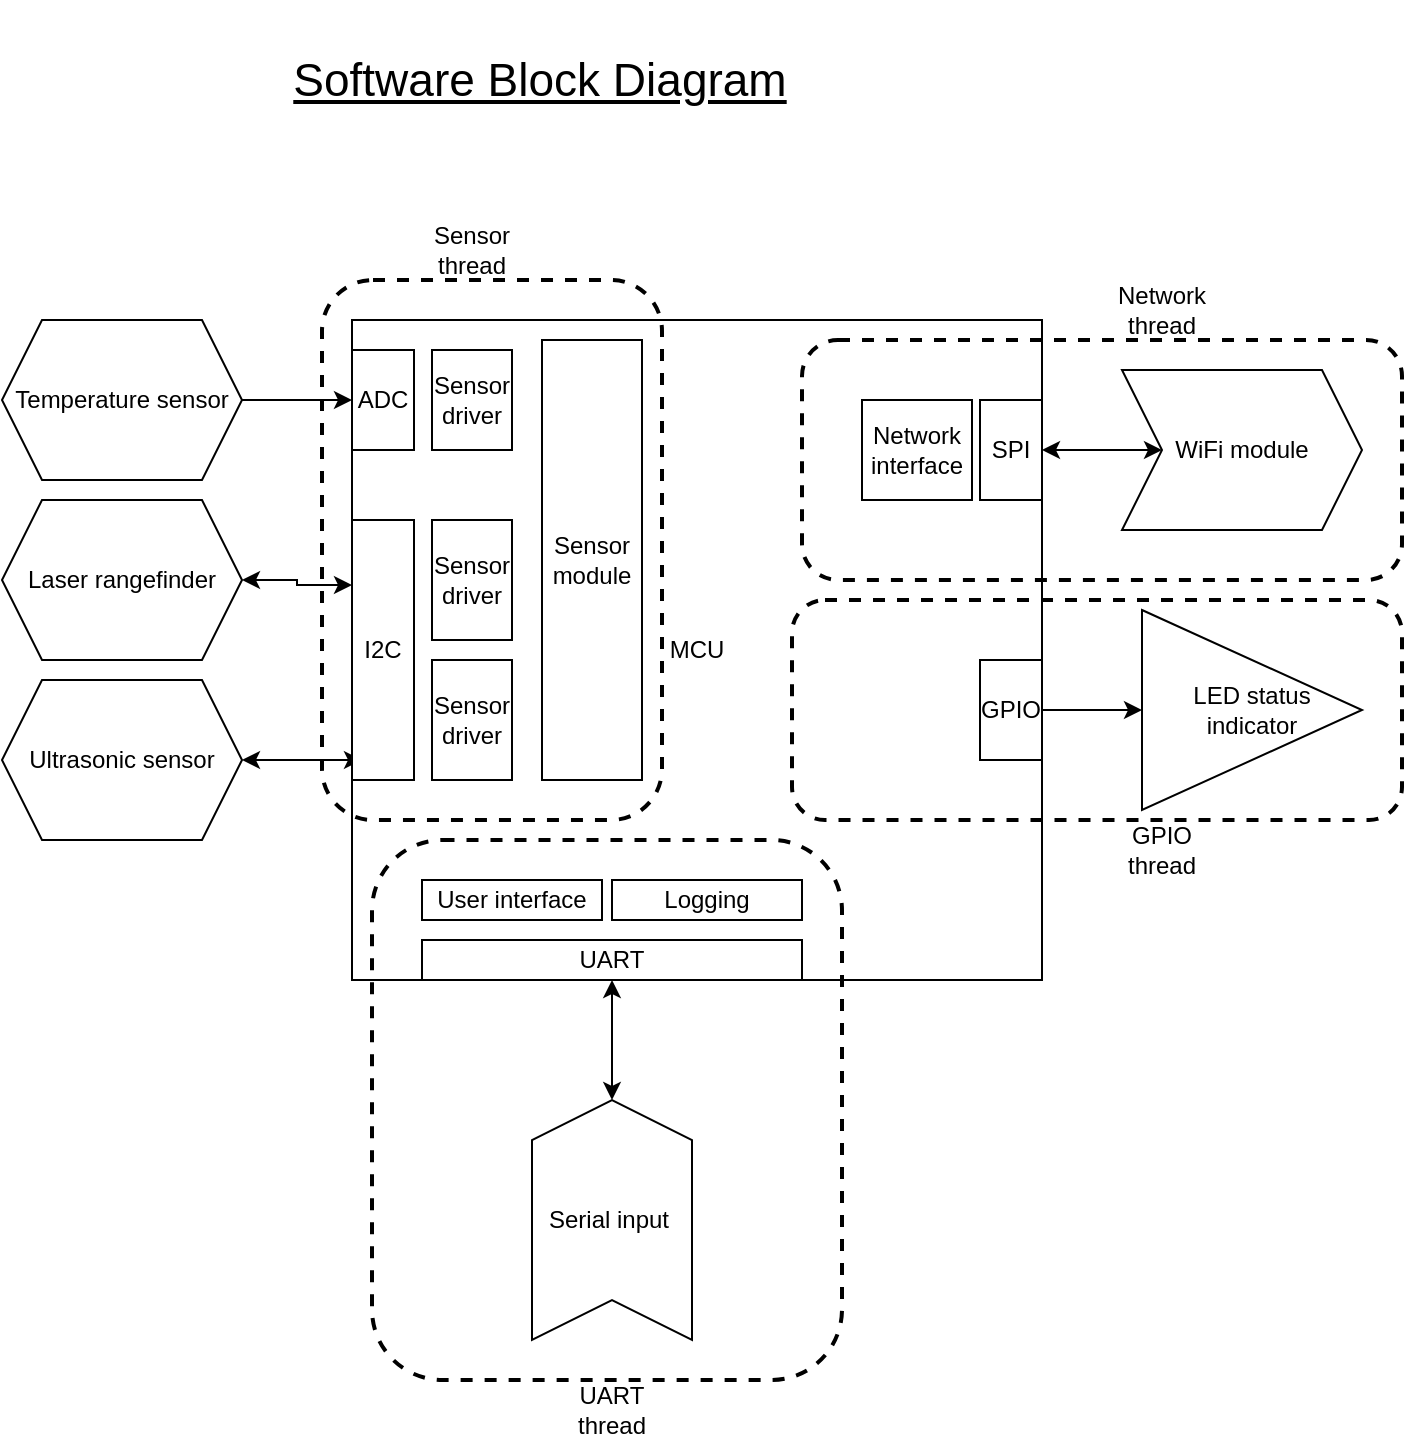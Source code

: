 <mxfile version="17.2.1" type="device"><diagram id="vXbTf4HWV8tvCtASuvis" name="Page-1"><mxGraphModel dx="1102" dy="905" grid="1" gridSize="10" guides="1" tooltips="1" connect="1" arrows="1" fold="1" page="1" pageScale="1" pageWidth="850" pageHeight="1100" math="0" shadow="0"><root><mxCell id="0"/><mxCell id="1" parent="0"/><mxCell id="j8OAbb87NsEk7KDn_sJx-26" value="&lt;font style=&quot;font-size: 23px&quot;&gt;&lt;u&gt;Software Block Diagram&lt;/u&gt;&lt;/font&gt;" style="text;html=1;strokeColor=none;fillColor=none;align=center;verticalAlign=middle;whiteSpace=wrap;rounded=0;" vertex="1" parent="1"><mxGeometry x="110" y="10" width="377.5" height="80" as="geometry"/></mxCell><mxCell id="j8OAbb87NsEk7KDn_sJx-27" value="MCU" style="rounded=0;whiteSpace=wrap;html=1;" vertex="1" parent="1"><mxGeometry x="205" y="170" width="345" height="330" as="geometry"/></mxCell><mxCell id="j8OAbb87NsEk7KDn_sJx-36" style="edgeStyle=orthogonalEdgeStyle;rounded=0;orthogonalLoop=1;jettySize=auto;html=1;exitX=1;exitY=0.5;exitDx=0;exitDy=0;entryX=0;entryY=0.5;entryDx=0;entryDy=0;" edge="1" parent="1" source="j8OAbb87NsEk7KDn_sJx-29" target="j8OAbb87NsEk7KDn_sJx-33"><mxGeometry relative="1" as="geometry"/></mxCell><mxCell id="j8OAbb87NsEk7KDn_sJx-29" value="Temperature sensor" style="shape=hexagon;perimeter=hexagonPerimeter2;whiteSpace=wrap;html=1;fixedSize=1;" vertex="1" parent="1"><mxGeometry x="30" y="170" width="120" height="80" as="geometry"/></mxCell><mxCell id="j8OAbb87NsEk7KDn_sJx-34" style="edgeStyle=orthogonalEdgeStyle;rounded=0;orthogonalLoop=1;jettySize=auto;html=1;exitX=1;exitY=0.5;exitDx=0;exitDy=0;entryX=0;entryY=0.25;entryDx=0;entryDy=0;startArrow=classic;startFill=1;" edge="1" parent="1" source="j8OAbb87NsEk7KDn_sJx-30" target="j8OAbb87NsEk7KDn_sJx-32"><mxGeometry relative="1" as="geometry"/></mxCell><mxCell id="j8OAbb87NsEk7KDn_sJx-30" value="Laser rangefinder" style="shape=hexagon;perimeter=hexagonPerimeter2;whiteSpace=wrap;html=1;fixedSize=1;" vertex="1" parent="1"><mxGeometry x="30" y="260" width="120" height="80" as="geometry"/></mxCell><mxCell id="j8OAbb87NsEk7KDn_sJx-35" style="edgeStyle=orthogonalEdgeStyle;rounded=0;orthogonalLoop=1;jettySize=auto;html=1;exitX=1;exitY=0.5;exitDx=0;exitDy=0;entryX=0.161;entryY=0.923;entryDx=0;entryDy=0;entryPerimeter=0;startArrow=classic;startFill=1;" edge="1" parent="1" source="j8OAbb87NsEk7KDn_sJx-31" target="j8OAbb87NsEk7KDn_sJx-32"><mxGeometry relative="1" as="geometry"/></mxCell><mxCell id="j8OAbb87NsEk7KDn_sJx-31" value="Ultrasonic sensor" style="shape=hexagon;perimeter=hexagonPerimeter2;whiteSpace=wrap;html=1;fixedSize=1;" vertex="1" parent="1"><mxGeometry x="30" y="350" width="120" height="80" as="geometry"/></mxCell><mxCell id="j8OAbb87NsEk7KDn_sJx-32" value="I2C" style="rounded=0;whiteSpace=wrap;html=1;" vertex="1" parent="1"><mxGeometry x="205" y="270" width="31" height="130" as="geometry"/></mxCell><mxCell id="j8OAbb87NsEk7KDn_sJx-33" value="ADC" style="rounded=0;whiteSpace=wrap;html=1;" vertex="1" parent="1"><mxGeometry x="205" y="185" width="31" height="50" as="geometry"/></mxCell><mxCell id="j8OAbb87NsEk7KDn_sJx-37" value="Sensor&lt;br&gt;driver" style="rounded=0;whiteSpace=wrap;html=1;" vertex="1" parent="1"><mxGeometry x="245" y="270" width="40" height="60" as="geometry"/></mxCell><mxCell id="j8OAbb87NsEk7KDn_sJx-38" value="Sensor&lt;br&gt;driver" style="rounded=0;whiteSpace=wrap;html=1;" vertex="1" parent="1"><mxGeometry x="245" y="340" width="40" height="60" as="geometry"/></mxCell><mxCell id="j8OAbb87NsEk7KDn_sJx-39" value="Sensor&lt;br&gt;module" style="rounded=0;whiteSpace=wrap;html=1;" vertex="1" parent="1"><mxGeometry x="300" y="180" width="50" height="220" as="geometry"/></mxCell><mxCell id="j8OAbb87NsEk7KDn_sJx-40" value="Sensor&lt;br&gt;driver" style="rounded=0;whiteSpace=wrap;html=1;" vertex="1" parent="1"><mxGeometry x="245" y="185" width="40" height="50" as="geometry"/></mxCell><mxCell id="j8OAbb87NsEk7KDn_sJx-41" value="UART" style="rounded=0;whiteSpace=wrap;html=1;" vertex="1" parent="1"><mxGeometry x="240" y="480" width="190" height="20" as="geometry"/></mxCell><mxCell id="j8OAbb87NsEk7KDn_sJx-44" style="edgeStyle=orthogonalEdgeStyle;rounded=0;orthogonalLoop=1;jettySize=auto;html=1;exitX=1;exitY=0.5;exitDx=0;exitDy=0;startArrow=classic;startFill=1;" edge="1" parent="1" source="j8OAbb87NsEk7KDn_sJx-42" target="j8OAbb87NsEk7KDn_sJx-43"><mxGeometry relative="1" as="geometry"/></mxCell><mxCell id="j8OAbb87NsEk7KDn_sJx-42" value="SPI" style="rounded=0;whiteSpace=wrap;html=1;" vertex="1" parent="1"><mxGeometry x="519" y="210" width="31" height="50" as="geometry"/></mxCell><mxCell id="j8OAbb87NsEk7KDn_sJx-43" value="WiFi module" style="shape=step;perimeter=stepPerimeter;whiteSpace=wrap;html=1;fixedSize=1;" vertex="1" parent="1"><mxGeometry x="590" y="195" width="120" height="80" as="geometry"/></mxCell><mxCell id="j8OAbb87NsEk7KDn_sJx-45" value="Network&lt;br&gt;interface" style="rounded=0;whiteSpace=wrap;html=1;" vertex="1" parent="1"><mxGeometry x="460" y="210" width="55" height="50" as="geometry"/></mxCell><mxCell id="j8OAbb87NsEk7KDn_sJx-47" value="User interface" style="rounded=0;whiteSpace=wrap;html=1;" vertex="1" parent="1"><mxGeometry x="240" y="450" width="90" height="20" as="geometry"/></mxCell><mxCell id="j8OAbb87NsEk7KDn_sJx-50" style="edgeStyle=orthogonalEdgeStyle;rounded=0;orthogonalLoop=1;jettySize=auto;html=1;entryX=0.5;entryY=1;entryDx=0;entryDy=0;startArrow=classic;startFill=1;" edge="1" parent="1" source="j8OAbb87NsEk7KDn_sJx-48" target="j8OAbb87NsEk7KDn_sJx-41"><mxGeometry relative="1" as="geometry"/></mxCell><mxCell id="j8OAbb87NsEk7KDn_sJx-48" value="" style="shape=step;perimeter=stepPerimeter;whiteSpace=wrap;html=1;fixedSize=1;rotation=-90;" vertex="1" parent="1"><mxGeometry x="275" y="580" width="120" height="80" as="geometry"/></mxCell><mxCell id="j8OAbb87NsEk7KDn_sJx-49" value="Serial input&lt;br&gt;" style="text;html=1;align=center;verticalAlign=middle;resizable=0;points=[];autosize=1;strokeColor=none;fillColor=none;" vertex="1" parent="1"><mxGeometry x="292.5" y="610" width="80" height="20" as="geometry"/></mxCell><mxCell id="j8OAbb87NsEk7KDn_sJx-52" value="LED status&lt;br&gt;indicator" style="triangle;whiteSpace=wrap;html=1;" vertex="1" parent="1"><mxGeometry x="600" y="315" width="110" height="100" as="geometry"/></mxCell><mxCell id="j8OAbb87NsEk7KDn_sJx-54" style="edgeStyle=orthogonalEdgeStyle;rounded=0;orthogonalLoop=1;jettySize=auto;html=1;entryX=0;entryY=0.5;entryDx=0;entryDy=0;startArrow=none;startFill=0;" edge="1" parent="1" source="j8OAbb87NsEk7KDn_sJx-53" target="j8OAbb87NsEk7KDn_sJx-52"><mxGeometry relative="1" as="geometry"/></mxCell><mxCell id="j8OAbb87NsEk7KDn_sJx-53" value="GPIO" style="rounded=0;whiteSpace=wrap;html=1;" vertex="1" parent="1"><mxGeometry x="519" y="340" width="31" height="50" as="geometry"/></mxCell><mxCell id="j8OAbb87NsEk7KDn_sJx-56" value="" style="rounded=1;whiteSpace=wrap;html=1;fillColor=none;dashed=1;strokeWidth=2;" vertex="1" parent="1"><mxGeometry x="190" y="150" width="170" height="270" as="geometry"/></mxCell><mxCell id="j8OAbb87NsEk7KDn_sJx-57" value="" style="rounded=1;whiteSpace=wrap;html=1;fillColor=none;dashed=1;strokeWidth=2;" vertex="1" parent="1"><mxGeometry x="430" y="180" width="300" height="120" as="geometry"/></mxCell><mxCell id="j8OAbb87NsEk7KDn_sJx-59" value="" style="rounded=1;whiteSpace=wrap;html=1;fillColor=none;dashed=1;strokeWidth=2;" vertex="1" parent="1"><mxGeometry x="425" y="310" width="305" height="110" as="geometry"/></mxCell><mxCell id="j8OAbb87NsEk7KDn_sJx-60" value="Sensor thread" style="text;html=1;strokeColor=none;fillColor=none;align=center;verticalAlign=middle;whiteSpace=wrap;rounded=0;dashed=1;opacity=0;" vertex="1" parent="1"><mxGeometry x="235" y="120" width="60" height="30" as="geometry"/></mxCell><mxCell id="j8OAbb87NsEk7KDn_sJx-61" value="UART thread" style="text;html=1;strokeColor=none;fillColor=none;align=center;verticalAlign=middle;whiteSpace=wrap;rounded=0;dashed=1;opacity=0;" vertex="1" parent="1"><mxGeometry x="305" y="700" width="60" height="30" as="geometry"/></mxCell><mxCell id="j8OAbb87NsEk7KDn_sJx-62" value="Network thread" style="text;html=1;strokeColor=none;fillColor=none;align=center;verticalAlign=middle;whiteSpace=wrap;rounded=0;dashed=1;opacity=0;" vertex="1" parent="1"><mxGeometry x="580" y="150" width="60" height="30" as="geometry"/></mxCell><mxCell id="j8OAbb87NsEk7KDn_sJx-63" value="GPIO thread" style="text;html=1;strokeColor=none;fillColor=none;align=center;verticalAlign=middle;whiteSpace=wrap;rounded=0;dashed=1;opacity=0;" vertex="1" parent="1"><mxGeometry x="580" y="420" width="60" height="30" as="geometry"/></mxCell><mxCell id="j8OAbb87NsEk7KDn_sJx-65" value="Logging" style="rounded=0;whiteSpace=wrap;html=1;" vertex="1" parent="1"><mxGeometry x="335" y="450" width="95" height="20" as="geometry"/></mxCell><mxCell id="j8OAbb87NsEk7KDn_sJx-58" value="" style="rounded=1;whiteSpace=wrap;html=1;fillColor=none;dashed=1;strokeWidth=2;" vertex="1" parent="1"><mxGeometry x="215" y="430" width="235" height="270" as="geometry"/></mxCell></root></mxGraphModel></diagram></mxfile>